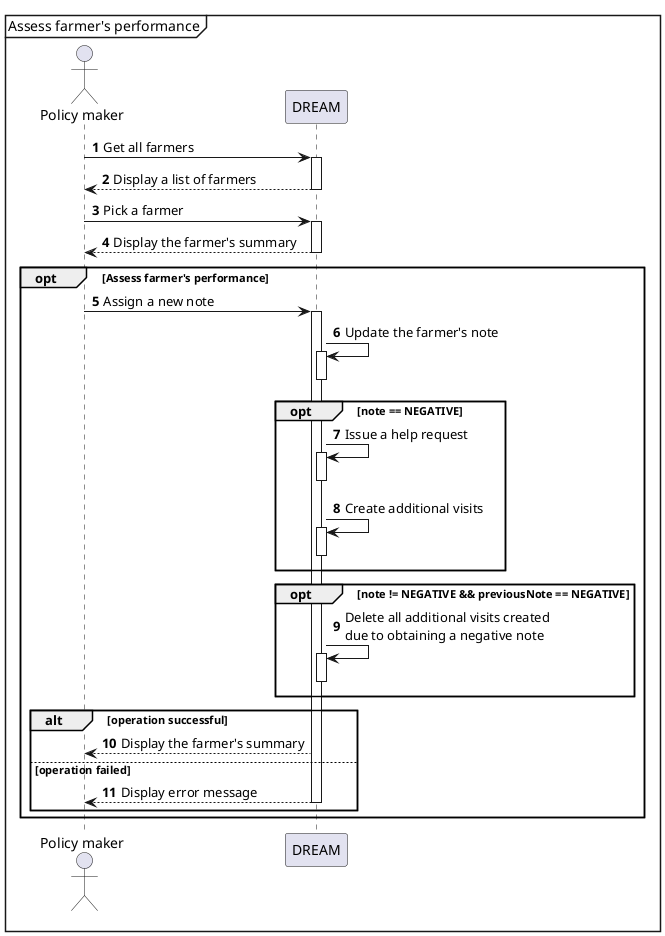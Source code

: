 @startuml Assess farmer's performence

mainframe Assess farmer's performance
autonumber

actor "Policy maker" as PolMaker
participant DREAM

PolMaker -> DREAM++: Get all farmers
DREAM --> PolMaker--: Display a list of farmers

PolMaker -> DREAM++: Pick a farmer
DREAM --> PolMaker--: Display the farmer's summary

opt Assess farmer's performance
    PolMaker -> DREAM++: Assign a new note
    DREAM -> DREAM++: Update the farmer's note
    deactivate DREAM

    opt note == NEGATIVE
        DREAM -> DREAM++: Issue a help request
        deactivate DREAM
        DREAM -> DREAM++: Create additional visits
        deactivate DREAM
    end

    opt note != NEGATIVE && previousNote == NEGATIVE
        DREAM -> DREAM++: Delete all additional visits created\ndue to obtaining a negative note
        deactivate DREAM
    end

    alt operation successful
        DREAM --> PolMaker : Display the farmer's summary
    else operation failed
        DREAM --> PolMaker--: Display error message
    end
end

@enduml
